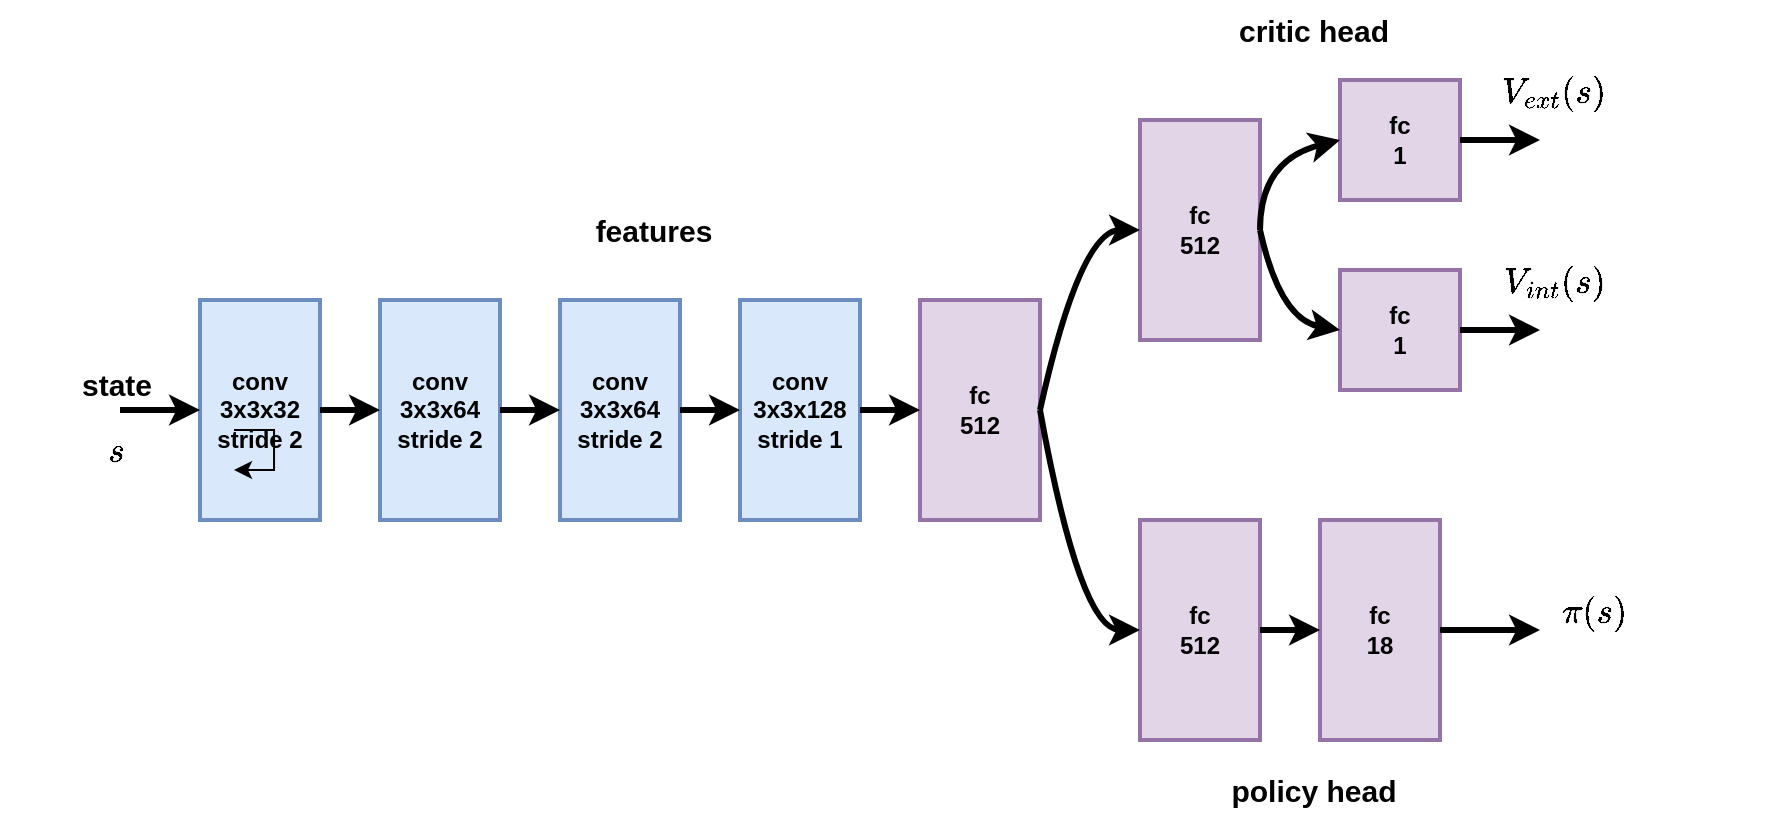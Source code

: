 <mxfile version="22.1.16" type="device" pages="2">
  <diagram name="Page-1" id="lJVukTyg0XK5Pb2PjHB-">
    <mxGraphModel dx="899" dy="718" grid="1" gridSize="10" guides="1" tooltips="1" connect="1" arrows="1" fold="1" page="1" pageScale="1" pageWidth="827" pageHeight="1169" math="0" shadow="0">
      <root>
        <mxCell id="0" />
        <mxCell id="1" parent="0" />
        <mxCell id="89LvK8UWfGial723eA9W-1" value="conv 3x3x32&lt;br&gt;stride 2" style="rounded=0;whiteSpace=wrap;html=1;labelBackgroundColor=none;strokeWidth=2;fillColor=#dae8fc;strokeColor=#6c8ebf;fontStyle=1;" vertex="1" parent="1">
          <mxGeometry x="250" y="220" width="60" height="110" as="geometry" />
        </mxCell>
        <mxCell id="89LvK8UWfGial723eA9W-2" value="" style="endArrow=classic;html=1;rounded=0;strokeWidth=3;entryX=0;entryY=0.5;entryDx=0;entryDy=0;" edge="1" parent="1" target="89LvK8UWfGial723eA9W-1">
          <mxGeometry width="50" height="50" relative="1" as="geometry">
            <mxPoint x="210" y="275" as="sourcePoint" />
            <mxPoint x="460" y="165" as="targetPoint" />
          </mxGeometry>
        </mxCell>
        <mxCell id="89LvK8UWfGial723eA9W-3" value="&lt;font style=&quot;font-size: 15px;&quot;&gt;state&lt;br&gt;$$s$$&lt;br&gt;&lt;/font&gt;" style="text;html=1;strokeColor=none;fillColor=none;align=center;verticalAlign=middle;whiteSpace=wrap;rounded=0;fontStyle=1;fontSize=15;" vertex="1" parent="1">
          <mxGeometry x="150" y="280" width="117.02" height="30" as="geometry" />
        </mxCell>
        <mxCell id="89LvK8UWfGial723eA9W-4" value="conv 3x3x64&lt;br&gt;stride 2" style="rounded=0;whiteSpace=wrap;html=1;labelBackgroundColor=none;strokeWidth=2;fillColor=#dae8fc;strokeColor=#6c8ebf;fontStyle=1;" vertex="1" parent="1">
          <mxGeometry x="340" y="220" width="60" height="110" as="geometry" />
        </mxCell>
        <mxCell id="89LvK8UWfGial723eA9W-5" value="" style="endArrow=classic;html=1;rounded=0;strokeWidth=3;entryX=0;entryY=0.5;entryDx=0;entryDy=0;" edge="1" parent="1" target="89LvK8UWfGial723eA9W-4">
          <mxGeometry width="50" height="50" relative="1" as="geometry">
            <mxPoint x="310" y="275" as="sourcePoint" />
            <mxPoint x="260" y="285" as="targetPoint" />
          </mxGeometry>
        </mxCell>
        <mxCell id="89LvK8UWfGial723eA9W-6" value="conv 3x3x64&lt;br&gt;stride 2" style="rounded=0;whiteSpace=wrap;html=1;labelBackgroundColor=none;strokeWidth=2;fillColor=#dae8fc;strokeColor=#6c8ebf;fontStyle=1;" vertex="1" parent="1">
          <mxGeometry x="430" y="220" width="60" height="110" as="geometry" />
        </mxCell>
        <mxCell id="89LvK8UWfGial723eA9W-7" value="" style="endArrow=classic;html=1;rounded=0;strokeWidth=3;entryX=0;entryY=0.5;entryDx=0;entryDy=0;exitX=1;exitY=0.5;exitDx=0;exitDy=0;" edge="1" parent="1" source="89LvK8UWfGial723eA9W-4" target="89LvK8UWfGial723eA9W-6">
          <mxGeometry width="50" height="50" relative="1" as="geometry">
            <mxPoint x="410" y="275" as="sourcePoint" />
            <mxPoint x="360" y="285" as="targetPoint" />
          </mxGeometry>
        </mxCell>
        <mxCell id="89LvK8UWfGial723eA9W-8" value="conv 3x3x128&lt;br&gt;stride 1" style="rounded=0;whiteSpace=wrap;html=1;labelBackgroundColor=none;strokeWidth=2;fillColor=#dae8fc;strokeColor=#6c8ebf;fontStyle=1;" vertex="1" parent="1">
          <mxGeometry x="520" y="220" width="60" height="110" as="geometry" />
        </mxCell>
        <mxCell id="89LvK8UWfGial723eA9W-9" value="" style="endArrow=classic;html=1;rounded=0;strokeWidth=3;entryX=0;entryY=0.5;entryDx=0;entryDy=0;exitX=1;exitY=0.5;exitDx=0;exitDy=0;" edge="1" parent="1" source="89LvK8UWfGial723eA9W-6" target="89LvK8UWfGial723eA9W-8">
          <mxGeometry width="50" height="50" relative="1" as="geometry">
            <mxPoint x="220" y="285" as="sourcePoint" />
            <mxPoint x="260" y="285" as="targetPoint" />
          </mxGeometry>
        </mxCell>
        <mxCell id="89LvK8UWfGial723eA9W-10" value="fc&lt;br&gt;512" style="rounded=0;whiteSpace=wrap;html=1;labelBackgroundColor=none;strokeWidth=2;fillColor=#e1d5e7;strokeColor=#9673a6;fontStyle=1;" vertex="1" parent="1">
          <mxGeometry x="610" y="220" width="60" height="110" as="geometry" />
        </mxCell>
        <mxCell id="89LvK8UWfGial723eA9W-11" value="" style="endArrow=classic;html=1;rounded=0;strokeWidth=3;entryX=0;entryY=0.5;entryDx=0;entryDy=0;exitX=1;exitY=0.5;exitDx=0;exitDy=0;" edge="1" parent="1" source="89LvK8UWfGial723eA9W-8" target="89LvK8UWfGial723eA9W-10">
          <mxGeometry width="50" height="50" relative="1" as="geometry">
            <mxPoint x="500" y="285" as="sourcePoint" />
            <mxPoint x="530" y="285" as="targetPoint" />
          </mxGeometry>
        </mxCell>
        <mxCell id="89LvK8UWfGial723eA9W-12" value="fc&lt;br&gt;512" style="rounded=0;whiteSpace=wrap;html=1;labelBackgroundColor=none;strokeWidth=2;fillColor=#e1d5e7;strokeColor=#9673a6;fontStyle=1;" vertex="1" parent="1">
          <mxGeometry x="720" y="130" width="60" height="110" as="geometry" />
        </mxCell>
        <mxCell id="89LvK8UWfGial723eA9W-13" value="fc&lt;br&gt;1" style="rounded=0;whiteSpace=wrap;html=1;labelBackgroundColor=none;strokeWidth=2;fillColor=#e1d5e7;strokeColor=#9673a6;fontStyle=1;" vertex="1" parent="1">
          <mxGeometry x="820" y="110" width="60" height="60" as="geometry" />
        </mxCell>
        <mxCell id="89LvK8UWfGial723eA9W-14" value="fc&lt;br&gt;1" style="rounded=0;whiteSpace=wrap;html=1;labelBackgroundColor=none;strokeWidth=2;fillColor=#e1d5e7;strokeColor=#9673a6;fontStyle=1;" vertex="1" parent="1">
          <mxGeometry x="820" y="205" width="60" height="60" as="geometry" />
        </mxCell>
        <mxCell id="89LvK8UWfGial723eA9W-15" value="fc&lt;br&gt;512" style="rounded=0;whiteSpace=wrap;html=1;labelBackgroundColor=none;strokeWidth=2;fillColor=#e1d5e7;strokeColor=#9673a6;fontStyle=1;" vertex="1" parent="1">
          <mxGeometry x="720" y="330" width="60" height="110" as="geometry" />
        </mxCell>
        <mxCell id="89LvK8UWfGial723eA9W-16" value="fc&lt;br&gt;18" style="rounded=0;whiteSpace=wrap;html=1;labelBackgroundColor=none;strokeWidth=2;fillColor=#e1d5e7;strokeColor=#9673a6;fontStyle=1;" vertex="1" parent="1">
          <mxGeometry x="810" y="330" width="60" height="110" as="geometry" />
        </mxCell>
        <mxCell id="89LvK8UWfGial723eA9W-17" value="" style="endArrow=classic;html=1;strokeWidth=3;entryX=0;entryY=0.5;entryDx=0;entryDy=0;exitX=1;exitY=0.5;exitDx=0;exitDy=0;curved=1;" edge="1" parent="1" source="89LvK8UWfGial723eA9W-10" target="89LvK8UWfGial723eA9W-12">
          <mxGeometry width="50" height="50" relative="1" as="geometry">
            <mxPoint x="590" y="285" as="sourcePoint" />
            <mxPoint x="620" y="285" as="targetPoint" />
            <Array as="points">
              <mxPoint x="690" y="185" />
            </Array>
          </mxGeometry>
        </mxCell>
        <mxCell id="89LvK8UWfGial723eA9W-18" value="" style="endArrow=classic;html=1;strokeWidth=3;entryX=0;entryY=0.5;entryDx=0;entryDy=0;exitX=1;exitY=0.5;exitDx=0;exitDy=0;curved=1;" edge="1" parent="1" source="89LvK8UWfGial723eA9W-10" target="89LvK8UWfGial723eA9W-15">
          <mxGeometry width="50" height="50" relative="1" as="geometry">
            <mxPoint x="680" y="285" as="sourcePoint" />
            <mxPoint x="730" y="195" as="targetPoint" />
            <Array as="points">
              <mxPoint x="690" y="385" />
            </Array>
          </mxGeometry>
        </mxCell>
        <mxCell id="89LvK8UWfGial723eA9W-19" value="" style="endArrow=classic;html=1;strokeWidth=3;entryX=0;entryY=0.5;entryDx=0;entryDy=0;exitX=1;exitY=0.5;exitDx=0;exitDy=0;curved=1;" edge="1" parent="1" source="89LvK8UWfGial723eA9W-12" target="89LvK8UWfGial723eA9W-13">
          <mxGeometry width="50" height="50" relative="1" as="geometry">
            <mxPoint x="680" y="285" as="sourcePoint" />
            <mxPoint x="730" y="195" as="targetPoint" />
            <Array as="points">
              <mxPoint x="780" y="150" />
            </Array>
          </mxGeometry>
        </mxCell>
        <mxCell id="89LvK8UWfGial723eA9W-20" value="" style="endArrow=classic;html=1;strokeWidth=3;entryX=0;entryY=0.5;entryDx=0;entryDy=0;exitX=1;exitY=0.5;exitDx=0;exitDy=0;curved=1;" edge="1" parent="1" source="89LvK8UWfGial723eA9W-12" target="89LvK8UWfGial723eA9W-14">
          <mxGeometry width="50" height="50" relative="1" as="geometry">
            <mxPoint x="790" y="195" as="sourcePoint" />
            <mxPoint x="820" y="115" as="targetPoint" />
            <Array as="points">
              <mxPoint x="790" y="230" />
            </Array>
          </mxGeometry>
        </mxCell>
        <mxCell id="89LvK8UWfGial723eA9W-21" value="" style="endArrow=classic;html=1;rounded=0;strokeWidth=3;entryX=0;entryY=0.5;entryDx=0;entryDy=0;exitX=1;exitY=0.5;exitDx=0;exitDy=0;" edge="1" parent="1" source="89LvK8UWfGial723eA9W-15" target="89LvK8UWfGial723eA9W-16">
          <mxGeometry width="50" height="50" relative="1" as="geometry">
            <mxPoint x="790" y="195" as="sourcePoint" />
            <mxPoint x="820" y="255" as="targetPoint" />
          </mxGeometry>
        </mxCell>
        <mxCell id="89LvK8UWfGial723eA9W-22" value="" style="endArrow=classic;html=1;rounded=0;strokeWidth=3;exitX=1;exitY=0.5;exitDx=0;exitDy=0;" edge="1" parent="1" source="89LvK8UWfGial723eA9W-16">
          <mxGeometry width="50" height="50" relative="1" as="geometry">
            <mxPoint x="930" y="395" as="sourcePoint" />
            <mxPoint x="920" y="385" as="targetPoint" />
          </mxGeometry>
        </mxCell>
        <mxCell id="89LvK8UWfGial723eA9W-23" value="" style="endArrow=classic;html=1;rounded=0;strokeWidth=3;exitX=1;exitY=0.5;exitDx=0;exitDy=0;" edge="1" parent="1" source="89LvK8UWfGial723eA9W-14">
          <mxGeometry width="50" height="50" relative="1" as="geometry">
            <mxPoint x="880" y="244.5" as="sourcePoint" />
            <mxPoint x="920" y="235" as="targetPoint" />
          </mxGeometry>
        </mxCell>
        <mxCell id="89LvK8UWfGial723eA9W-24" value="" style="endArrow=classic;html=1;rounded=0;strokeWidth=3;exitX=1;exitY=0.5;exitDx=0;exitDy=0;" edge="1" parent="1" source="89LvK8UWfGial723eA9W-13">
          <mxGeometry width="50" height="50" relative="1" as="geometry">
            <mxPoint x="890" y="105" as="sourcePoint" />
            <mxPoint x="920" y="140" as="targetPoint" />
          </mxGeometry>
        </mxCell>
        <mxCell id="89LvK8UWfGial723eA9W-25" value="&lt;font style=&quot;font-size: 15px;&quot;&gt;policy head&lt;/font&gt;" style="text;html=1;strokeColor=none;fillColor=none;align=center;verticalAlign=middle;whiteSpace=wrap;rounded=0;fontStyle=1;fontSize=15;" vertex="1" parent="1">
          <mxGeometry x="710" y="450" width="193.71" height="30" as="geometry" />
        </mxCell>
        <mxCell id="89LvK8UWfGial723eA9W-26" value="&lt;font style=&quot;font-size: 15px;&quot;&gt;critic head&lt;/font&gt;" style="text;html=1;strokeColor=none;fillColor=none;align=center;verticalAlign=middle;whiteSpace=wrap;rounded=0;fontStyle=1;fontSize=15;" vertex="1" parent="1">
          <mxGeometry x="710" y="70" width="193.71" height="30" as="geometry" />
        </mxCell>
        <mxCell id="89LvK8UWfGial723eA9W-27" value="&lt;font style=&quot;font-size: 15px;&quot;&gt;features&lt;/font&gt;" style="text;html=1;strokeColor=none;fillColor=none;align=center;verticalAlign=middle;whiteSpace=wrap;rounded=0;fontStyle=1;fontSize=15;" vertex="1" parent="1">
          <mxGeometry x="380" y="170" width="193.71" height="30" as="geometry" />
        </mxCell>
        <mxCell id="89LvK8UWfGial723eA9W-28" value="&lt;font style=&quot;font-size: 15px;&quot;&gt;$$V_{ext}(s)$$&lt;br&gt;&lt;/font&gt;" style="text;html=1;strokeColor=none;fillColor=none;align=center;verticalAlign=middle;whiteSpace=wrap;rounded=0;fontStyle=1;fontSize=15;" vertex="1" parent="1">
          <mxGeometry x="830" y="110" width="193.71" height="30" as="geometry" />
        </mxCell>
        <mxCell id="89LvK8UWfGial723eA9W-29" value="&lt;font style=&quot;font-size: 15px;&quot;&gt;$$V_{int}(s)$$&lt;br&gt;&lt;/font&gt;" style="text;html=1;strokeColor=none;fillColor=none;align=center;verticalAlign=middle;whiteSpace=wrap;rounded=0;fontStyle=1;fontSize=15;" vertex="1" parent="1">
          <mxGeometry x="830" y="205" width="193.71" height="30" as="geometry" />
        </mxCell>
        <mxCell id="89LvK8UWfGial723eA9W-30" value="&lt;font style=&quot;font-size: 15px;&quot;&gt;$$\pi(s)$$&lt;br&gt;&lt;/font&gt;" style="text;html=1;strokeColor=none;fillColor=none;align=center;verticalAlign=middle;whiteSpace=wrap;rounded=0;fontStyle=1;fontSize=15;" vertex="1" parent="1">
          <mxGeometry x="850" y="370" width="193.71" height="30" as="geometry" />
        </mxCell>
        <mxCell id="89LvK8UWfGial723eA9W-31" style="edgeStyle=orthogonalEdgeStyle;rounded=0;orthogonalLoop=1;jettySize=auto;html=1;" edge="1" parent="1" source="89LvK8UWfGial723eA9W-3" target="89LvK8UWfGial723eA9W-3">
          <mxGeometry relative="1" as="geometry" />
        </mxCell>
      </root>
    </mxGraphModel>
  </diagram>
  <diagram id="qraxjyhLZ3eQJlNCBTiS" name="overview">
    <mxGraphModel dx="719" dy="574" grid="1" gridSize="10" guides="1" tooltips="1" connect="1" arrows="1" fold="1" page="1" pageScale="1" pageWidth="827" pageHeight="1169" math="1" shadow="0">
      <root>
        <mxCell id="0" />
        <mxCell id="1" parent="0" />
        <mxCell id="jb4gUsXF-odL2sR2h5bg-1" value="cnn target" style="rounded=0;whiteSpace=wrap;html=1;labelBackgroundColor=none;strokeWidth=2;fillColor=#dae8fc;strokeColor=#6c8ebf;fontStyle=1;" vertex="1" parent="1">
          <mxGeometry x="240" y="210" width="120" height="60" as="geometry" />
        </mxCell>
        <mxCell id="1ey6BRKLM8kDrhtxhzpL-1" value="" style="endArrow=classic;html=1;rounded=0;strokeWidth=1;entryX=0;entryY=0.5;entryDx=0;entryDy=0;" edge="1" parent="1" target="jb4gUsXF-odL2sR2h5bg-1">
          <mxGeometry width="50" height="50" relative="1" as="geometry">
            <mxPoint x="200" y="240" as="sourcePoint" />
            <mxPoint x="340" y="275" as="targetPoint" />
          </mxGeometry>
        </mxCell>
        <mxCell id="1ey6BRKLM8kDrhtxhzpL-2" value="rnn target" style="rounded=0;whiteSpace=wrap;html=1;labelBackgroundColor=none;strokeWidth=2;fillColor=#e1d5e7;strokeColor=#9673a6;fontStyle=1;" vertex="1" parent="1">
          <mxGeometry x="480" y="210" width="80" height="60" as="geometry" />
        </mxCell>
        <mxCell id="1ey6BRKLM8kDrhtxhzpL-3" value="" style="endArrow=classic;html=1;rounded=0;strokeWidth=1;entryX=0;entryY=0.5;entryDx=0;entryDy=0;exitX=1;exitY=0.5;exitDx=0;exitDy=0;" edge="1" parent="1" source="jb4gUsXF-odL2sR2h5bg-1" target="1ey6BRKLM8kDrhtxhzpL-2">
          <mxGeometry width="50" height="50" relative="1" as="geometry">
            <mxPoint x="210" y="250" as="sourcePoint" />
            <mxPoint x="250" y="250" as="targetPoint" />
          </mxGeometry>
        </mxCell>
        <mxCell id="1ey6BRKLM8kDrhtxhzpL-4" value="rnn target" style="rounded=0;whiteSpace=wrap;html=1;labelBackgroundColor=none;strokeWidth=2;fillColor=#e1d5e7;strokeColor=#9673a6;fontStyle=1;" vertex="1" parent="1">
          <mxGeometry x="480" y="300" width="80" height="60" as="geometry" />
        </mxCell>
        <mxCell id="1ey6BRKLM8kDrhtxhzpL-5" value="" style="endArrow=classic;html=1;rounded=0;entryX=0.5;entryY=1;entryDx=0;entryDy=0;exitX=0.5;exitY=0;exitDx=0;exitDy=0;" edge="1" parent="1" source="1ey6BRKLM8kDrhtxhzpL-4" target="1ey6BRKLM8kDrhtxhzpL-2">
          <mxGeometry width="50" height="50" relative="1" as="geometry">
            <mxPoint x="350" y="360" as="sourcePoint" />
            <mxPoint x="400" y="310" as="targetPoint" />
          </mxGeometry>
        </mxCell>
        <mxCell id="1ey6BRKLM8kDrhtxhzpL-6" value="rnn target" style="rounded=0;whiteSpace=wrap;html=1;labelBackgroundColor=none;strokeWidth=2;fillColor=#e1d5e7;strokeColor=#9673a6;fontStyle=1;" vertex="1" parent="1">
          <mxGeometry x="480" y="120" width="80" height="60" as="geometry" />
        </mxCell>
        <mxCell id="1ey6BRKLM8kDrhtxhzpL-7" value="" style="endArrow=classic;html=1;rounded=0;entryX=0.5;entryY=1;entryDx=0;entryDy=0;exitX=0.5;exitY=0;exitDx=0;exitDy=0;" edge="1" parent="1" source="1ey6BRKLM8kDrhtxhzpL-2" target="1ey6BRKLM8kDrhtxhzpL-6">
          <mxGeometry width="50" height="50" relative="1" as="geometry">
            <mxPoint x="380" y="370" as="sourcePoint" />
            <mxPoint x="430" y="320" as="targetPoint" />
          </mxGeometry>
        </mxCell>
        <mxCell id="1ey6BRKLM8kDrhtxhzpL-8" value="$$h^T(n)$$" style="text;html=1;strokeColor=none;fillColor=none;align=center;verticalAlign=middle;whiteSpace=wrap;rounded=0;" vertex="1" parent="1">
          <mxGeometry x="520" y="270" width="60" height="30" as="geometry" />
        </mxCell>
        <mxCell id="1ey6BRKLM8kDrhtxhzpL-9" value="$$h^T(n+1)$$" style="text;html=1;strokeColor=none;fillColor=none;align=center;verticalAlign=middle;whiteSpace=wrap;rounded=0;" vertex="1" parent="1">
          <mxGeometry x="530" y="180" width="60" height="30" as="geometry" />
        </mxCell>
        <mxCell id="1ey6BRKLM8kDrhtxhzpL-10" value="$$z^T(n)$$" style="text;html=1;strokeColor=none;fillColor=none;align=center;verticalAlign=middle;whiteSpace=wrap;rounded=0;" vertex="1" parent="1">
          <mxGeometry x="360" y="210" width="60" height="30" as="geometry" />
        </mxCell>
        <mxCell id="1ey6BRKLM8kDrhtxhzpL-11" value="$$s(n)$$" style="text;html=1;strokeColor=none;fillColor=none;align=center;verticalAlign=middle;whiteSpace=wrap;rounded=0;" vertex="1" parent="1">
          <mxGeometry x="170" y="210" width="60" height="30" as="geometry" />
        </mxCell>
        <mxCell id="1ey6BRKLM8kDrhtxhzpL-12" value="fc" style="rounded=0;whiteSpace=wrap;html=1;labelBackgroundColor=none;strokeWidth=2;fillColor=#dae8fc;strokeColor=#6c8ebf;fontStyle=1;" vertex="1" parent="1">
          <mxGeometry x="600" y="210" width="40" height="60" as="geometry" />
        </mxCell>
        <mxCell id="1ey6BRKLM8kDrhtxhzpL-13" value="" style="endArrow=classic;html=1;rounded=0;entryX=0;entryY=0.5;entryDx=0;entryDy=0;exitX=1;exitY=0.5;exitDx=0;exitDy=0;" edge="1" parent="1" source="1ey6BRKLM8kDrhtxhzpL-2" target="1ey6BRKLM8kDrhtxhzpL-12">
          <mxGeometry width="50" height="50" relative="1" as="geometry">
            <mxPoint x="620" y="320" as="sourcePoint" />
            <mxPoint x="670" y="270" as="targetPoint" />
          </mxGeometry>
        </mxCell>
        <mxCell id="1ey6BRKLM8kDrhtxhzpL-14" value="..." style="text;html=1;strokeColor=none;fillColor=none;align=center;verticalAlign=middle;whiteSpace=wrap;rounded=0;fontStyle=1;fontSize=15;" vertex="1" parent="1">
          <mxGeometry x="490" y="360" width="60" height="30" as="geometry" />
        </mxCell>
        <mxCell id="1ey6BRKLM8kDrhtxhzpL-16" value="" style="endArrow=classic;html=1;rounded=0;exitX=1;exitY=0.5;exitDx=0;exitDy=0;" edge="1" parent="1" source="1ey6BRKLM8kDrhtxhzpL-12">
          <mxGeometry width="50" height="50" relative="1" as="geometry">
            <mxPoint x="570" y="250" as="sourcePoint" />
            <mxPoint x="680" y="240" as="targetPoint" />
          </mxGeometry>
        </mxCell>
        <mxCell id="1ey6BRKLM8kDrhtxhzpL-17" value="$$w^T(n)$$" style="text;html=1;strokeColor=none;fillColor=none;align=center;verticalAlign=middle;whiteSpace=wrap;rounded=0;" vertex="1" parent="1">
          <mxGeometry x="640" y="210" width="60" height="30" as="geometry" />
        </mxCell>
        <mxCell id="1ey6BRKLM8kDrhtxhzpL-37" value="fc" style="rounded=0;whiteSpace=wrap;html=1;labelBackgroundColor=none;strokeWidth=2;fillColor=#dae8fc;strokeColor=#6c8ebf;fontStyle=1;" vertex="1" parent="1">
          <mxGeometry x="600" y="300" width="40" height="60" as="geometry" />
        </mxCell>
        <mxCell id="1ey6BRKLM8kDrhtxhzpL-38" value="" style="endArrow=classic;html=1;rounded=0;exitX=1;exitY=0.5;exitDx=0;exitDy=0;" edge="1" parent="1" source="1ey6BRKLM8kDrhtxhzpL-37">
          <mxGeometry width="50" height="50" relative="1" as="geometry">
            <mxPoint x="570" y="340" as="sourcePoint" />
            <mxPoint x="680" y="330" as="targetPoint" />
          </mxGeometry>
        </mxCell>
        <mxCell id="1ey6BRKLM8kDrhtxhzpL-39" value="$$w^T(n-1)$$" style="text;html=1;strokeColor=none;fillColor=none;align=center;verticalAlign=middle;whiteSpace=wrap;rounded=0;" vertex="1" parent="1">
          <mxGeometry x="650" y="300" width="60" height="30" as="geometry" />
        </mxCell>
        <mxCell id="1ey6BRKLM8kDrhtxhzpL-40" value="fc" style="rounded=0;whiteSpace=wrap;html=1;labelBackgroundColor=none;strokeWidth=2;fillColor=#dae8fc;strokeColor=#6c8ebf;fontStyle=1;" vertex="1" parent="1">
          <mxGeometry x="600" y="120" width="40" height="60" as="geometry" />
        </mxCell>
        <mxCell id="1ey6BRKLM8kDrhtxhzpL-41" value="" style="endArrow=classic;html=1;rounded=0;exitX=1;exitY=0.5;exitDx=0;exitDy=0;" edge="1" parent="1" source="1ey6BRKLM8kDrhtxhzpL-40">
          <mxGeometry width="50" height="50" relative="1" as="geometry">
            <mxPoint x="570" y="160" as="sourcePoint" />
            <mxPoint x="680" y="150" as="targetPoint" />
          </mxGeometry>
        </mxCell>
        <mxCell id="1ey6BRKLM8kDrhtxhzpL-42" value="$$w^T(n+1)$$" style="text;html=1;strokeColor=none;fillColor=none;align=center;verticalAlign=middle;whiteSpace=wrap;rounded=0;" vertex="1" parent="1">
          <mxGeometry x="650" y="120" width="60" height="30" as="geometry" />
        </mxCell>
        <mxCell id="1ey6BRKLM8kDrhtxhzpL-45" value="" style="endArrow=classic;html=1;rounded=0;exitX=1;exitY=0.5;exitDx=0;exitDy=0;entryX=0;entryY=0.5;entryDx=0;entryDy=0;" edge="1" parent="1" source="1ey6BRKLM8kDrhtxhzpL-4" target="1ey6BRKLM8kDrhtxhzpL-37">
          <mxGeometry width="50" height="50" relative="1" as="geometry">
            <mxPoint x="580" y="320" as="sourcePoint" />
            <mxPoint x="630" y="270" as="targetPoint" />
          </mxGeometry>
        </mxCell>
        <mxCell id="1ey6BRKLM8kDrhtxhzpL-46" value="" style="endArrow=classic;html=1;rounded=0;entryX=0;entryY=0.5;entryDx=0;entryDy=0;exitX=1;exitY=0.5;exitDx=0;exitDy=0;" edge="1" parent="1" source="1ey6BRKLM8kDrhtxhzpL-6" target="1ey6BRKLM8kDrhtxhzpL-40">
          <mxGeometry width="50" height="50" relative="1" as="geometry">
            <mxPoint x="560" y="170" as="sourcePoint" />
            <mxPoint x="610" y="120" as="targetPoint" />
          </mxGeometry>
        </mxCell>
        <mxCell id="1ey6BRKLM8kDrhtxhzpL-47" value="spatial self supervised loss" style="rounded=0;whiteSpace=wrap;html=1;labelBackgroundColor=none;strokeWidth=2;fillColor=#9999FF;strokeColor=#9673a6;fontStyle=1;" vertex="1" parent="1">
          <mxGeometry x="355" y="30" width="130" height="50" as="geometry" />
        </mxCell>
        <mxCell id="1ey6BRKLM8kDrhtxhzpL-48" value="" style="endArrow=classic;html=1;rounded=1;curved=0;exitX=1;exitY=0.5;exitDx=0;exitDy=0;entryX=0.5;entryY=1;entryDx=0;entryDy=0;" edge="1" parent="1" source="jb4gUsXF-odL2sR2h5bg-1" target="1ey6BRKLM8kDrhtxhzpL-47">
          <mxGeometry width="50" height="50" relative="1" as="geometry">
            <mxPoint x="330" y="390" as="sourcePoint" />
            <mxPoint x="420" y="80" as="targetPoint" />
            <Array as="points">
              <mxPoint x="420" y="240" />
            </Array>
          </mxGeometry>
        </mxCell>
        <mxCell id="1ey6BRKLM8kDrhtxhzpL-49" value="temporal self supervised loss" style="rounded=0;whiteSpace=wrap;html=1;labelBackgroundColor=none;strokeWidth=2;fillColor=#9999FF;strokeColor=#9673a6;fontStyle=1;" vertex="1" parent="1">
          <mxGeometry x="680" y="30" width="130" height="50" as="geometry" />
        </mxCell>
        <mxCell id="1ey6BRKLM8kDrhtxhzpL-50" value="" style="endArrow=classic;html=1;rounded=1;curved=0;exitX=0;exitY=1;exitDx=0;exitDy=0;entryX=0.5;entryY=1;entryDx=0;entryDy=0;" edge="1" parent="1" source="1ey6BRKLM8kDrhtxhzpL-17" target="1ey6BRKLM8kDrhtxhzpL-49">
          <mxGeometry width="50" height="50" relative="1" as="geometry">
            <mxPoint x="760" y="250" as="sourcePoint" />
            <mxPoint x="745" y="80" as="targetPoint" />
            <Array as="points">
              <mxPoint x="745" y="240" />
            </Array>
          </mxGeometry>
        </mxCell>
        <mxCell id="1ey6BRKLM8kDrhtxhzpL-51" value="" style="endArrow=classic;html=1;rounded=1;exitX=1;exitY=0.5;exitDx=0;exitDy=0;curved=0;entryX=0.5;entryY=1;entryDx=0;entryDy=0;" edge="1" parent="1" source="1ey6BRKLM8kDrhtxhzpL-37" target="1ey6BRKLM8kDrhtxhzpL-49">
          <mxGeometry width="50" height="50" relative="1" as="geometry">
            <mxPoint x="760" y="260" as="sourcePoint" />
            <mxPoint x="800" y="100" as="targetPoint" />
            <Array as="points">
              <mxPoint x="745" y="330" />
            </Array>
          </mxGeometry>
        </mxCell>
        <mxCell id="1ey6BRKLM8kDrhtxhzpL-52" value="" style="endArrow=classic;html=1;rounded=1;exitX=1;exitY=0.5;exitDx=0;exitDy=0;curved=0;entryX=0.5;entryY=1;entryDx=0;entryDy=0;" edge="1" parent="1" source="1ey6BRKLM8kDrhtxhzpL-40" target="1ey6BRKLM8kDrhtxhzpL-49">
          <mxGeometry width="50" height="50" relative="1" as="geometry">
            <mxPoint x="730" y="160" as="sourcePoint" />
            <mxPoint x="790" y="110" as="targetPoint" />
            <Array as="points">
              <mxPoint x="745" y="150" />
            </Array>
          </mxGeometry>
        </mxCell>
        <mxCell id="1ey6BRKLM8kDrhtxhzpL-54" value="cnn predictor" style="rounded=0;whiteSpace=wrap;html=1;labelBackgroundColor=none;strokeWidth=2;fillColor=#dae8fc;strokeColor=#6c8ebf;fontStyle=1;" vertex="1" parent="1">
          <mxGeometry x="240" y="620" width="120" height="60" as="geometry" />
        </mxCell>
        <mxCell id="1ey6BRKLM8kDrhtxhzpL-55" value="" style="endArrow=classic;html=1;rounded=0;strokeWidth=1;entryX=0;entryY=0.5;entryDx=0;entryDy=0;" edge="1" parent="1" target="1ey6BRKLM8kDrhtxhzpL-54">
          <mxGeometry width="50" height="50" relative="1" as="geometry">
            <mxPoint x="200" y="650" as="sourcePoint" />
            <mxPoint x="340" y="685" as="targetPoint" />
          </mxGeometry>
        </mxCell>
        <mxCell id="1ey6BRKLM8kDrhtxhzpL-56" value="rnn predictor" style="rounded=0;whiteSpace=wrap;html=1;labelBackgroundColor=none;strokeWidth=2;fillColor=#e1d5e7;strokeColor=#9673a6;fontStyle=1;" vertex="1" parent="1">
          <mxGeometry x="480" y="620" width="80" height="60" as="geometry" />
        </mxCell>
        <mxCell id="1ey6BRKLM8kDrhtxhzpL-57" value="" style="endArrow=classic;html=1;rounded=0;strokeWidth=1;entryX=0;entryY=0.5;entryDx=0;entryDy=0;exitX=1;exitY=0.5;exitDx=0;exitDy=0;" edge="1" parent="1" source="1ey6BRKLM8kDrhtxhzpL-54" target="1ey6BRKLM8kDrhtxhzpL-56">
          <mxGeometry width="50" height="50" relative="1" as="geometry">
            <mxPoint x="210" y="660" as="sourcePoint" />
            <mxPoint x="250" y="660" as="targetPoint" />
          </mxGeometry>
        </mxCell>
        <mxCell id="1ey6BRKLM8kDrhtxhzpL-58" value="rnn predictor" style="rounded=0;whiteSpace=wrap;html=1;labelBackgroundColor=none;strokeWidth=2;fillColor=#e1d5e7;strokeColor=#9673a6;fontStyle=1;" vertex="1" parent="1">
          <mxGeometry x="480" y="710" width="80" height="60" as="geometry" />
        </mxCell>
        <mxCell id="1ey6BRKLM8kDrhtxhzpL-59" value="" style="endArrow=classic;html=1;rounded=0;entryX=0.5;entryY=1;entryDx=0;entryDy=0;exitX=0.5;exitY=0;exitDx=0;exitDy=0;" edge="1" parent="1" source="1ey6BRKLM8kDrhtxhzpL-58" target="1ey6BRKLM8kDrhtxhzpL-56">
          <mxGeometry width="50" height="50" relative="1" as="geometry">
            <mxPoint x="350" y="770" as="sourcePoint" />
            <mxPoint x="400" y="720" as="targetPoint" />
          </mxGeometry>
        </mxCell>
        <mxCell id="1ey6BRKLM8kDrhtxhzpL-60" value="rnn predictor" style="rounded=0;whiteSpace=wrap;html=1;labelBackgroundColor=none;strokeWidth=2;fillColor=#e1d5e7;strokeColor=#9673a6;fontStyle=1;" vertex="1" parent="1">
          <mxGeometry x="480" y="530" width="80" height="60" as="geometry" />
        </mxCell>
        <mxCell id="1ey6BRKLM8kDrhtxhzpL-61" value="" style="endArrow=classic;html=1;rounded=0;entryX=0.5;entryY=1;entryDx=0;entryDy=0;exitX=0.5;exitY=0;exitDx=0;exitDy=0;" edge="1" parent="1" source="1ey6BRKLM8kDrhtxhzpL-56" target="1ey6BRKLM8kDrhtxhzpL-60">
          <mxGeometry width="50" height="50" relative="1" as="geometry">
            <mxPoint x="380" y="780" as="sourcePoint" />
            <mxPoint x="430" y="730" as="targetPoint" />
          </mxGeometry>
        </mxCell>
        <mxCell id="1ey6BRKLM8kDrhtxhzpL-62" value="$$h^P(n)$$" style="text;html=1;strokeColor=none;fillColor=none;align=center;verticalAlign=middle;whiteSpace=wrap;rounded=0;" vertex="1" parent="1">
          <mxGeometry x="520" y="680" width="60" height="30" as="geometry" />
        </mxCell>
        <mxCell id="1ey6BRKLM8kDrhtxhzpL-63" value="$$h^P(n+1)$$" style="text;html=1;strokeColor=none;fillColor=none;align=center;verticalAlign=middle;whiteSpace=wrap;rounded=0;" vertex="1" parent="1">
          <mxGeometry x="530" y="590" width="60" height="30" as="geometry" />
        </mxCell>
        <mxCell id="1ey6BRKLM8kDrhtxhzpL-64" value="$$z^P(n)$$" style="text;html=1;strokeColor=none;fillColor=none;align=center;verticalAlign=middle;whiteSpace=wrap;rounded=0;" vertex="1" parent="1">
          <mxGeometry x="360" y="620" width="60" height="30" as="geometry" />
        </mxCell>
        <mxCell id="1ey6BRKLM8kDrhtxhzpL-65" value="fc" style="rounded=0;whiteSpace=wrap;html=1;labelBackgroundColor=none;strokeWidth=2;fillColor=#dae8fc;strokeColor=#6c8ebf;fontStyle=1;" vertex="1" parent="1">
          <mxGeometry x="600" y="620" width="40" height="60" as="geometry" />
        </mxCell>
        <mxCell id="1ey6BRKLM8kDrhtxhzpL-66" value="" style="endArrow=classic;html=1;rounded=0;entryX=0;entryY=0.5;entryDx=0;entryDy=0;exitX=1;exitY=0.5;exitDx=0;exitDy=0;" edge="1" parent="1" source="1ey6BRKLM8kDrhtxhzpL-56" target="1ey6BRKLM8kDrhtxhzpL-65">
          <mxGeometry width="50" height="50" relative="1" as="geometry">
            <mxPoint x="620" y="730" as="sourcePoint" />
            <mxPoint x="670" y="680" as="targetPoint" />
          </mxGeometry>
        </mxCell>
        <mxCell id="1ey6BRKLM8kDrhtxhzpL-68" value="" style="endArrow=classic;html=1;rounded=0;exitX=1;exitY=0.5;exitDx=0;exitDy=0;" edge="1" parent="1" source="1ey6BRKLM8kDrhtxhzpL-65">
          <mxGeometry width="50" height="50" relative="1" as="geometry">
            <mxPoint x="570" y="660" as="sourcePoint" />
            <mxPoint x="680" y="650" as="targetPoint" />
          </mxGeometry>
        </mxCell>
        <mxCell id="1ey6BRKLM8kDrhtxhzpL-69" value="$$w^P(n)$$" style="text;html=1;strokeColor=none;fillColor=none;align=center;verticalAlign=middle;whiteSpace=wrap;rounded=0;" vertex="1" parent="1">
          <mxGeometry x="640" y="620" width="60" height="30" as="geometry" />
        </mxCell>
        <mxCell id="1ey6BRKLM8kDrhtxhzpL-70" value="fc" style="rounded=0;whiteSpace=wrap;html=1;labelBackgroundColor=none;strokeWidth=2;fillColor=#dae8fc;strokeColor=#6c8ebf;fontStyle=1;" vertex="1" parent="1">
          <mxGeometry x="600" y="710" width="40" height="60" as="geometry" />
        </mxCell>
        <mxCell id="1ey6BRKLM8kDrhtxhzpL-71" value="" style="endArrow=classic;html=1;rounded=0;exitX=1;exitY=0.5;exitDx=0;exitDy=0;" edge="1" parent="1" source="1ey6BRKLM8kDrhtxhzpL-70">
          <mxGeometry width="50" height="50" relative="1" as="geometry">
            <mxPoint x="570" y="750" as="sourcePoint" />
            <mxPoint x="680" y="740" as="targetPoint" />
          </mxGeometry>
        </mxCell>
        <mxCell id="1ey6BRKLM8kDrhtxhzpL-72" value="$$w^P(n-1)$$" style="text;html=1;strokeColor=none;fillColor=none;align=center;verticalAlign=middle;whiteSpace=wrap;rounded=0;" vertex="1" parent="1">
          <mxGeometry x="650" y="710" width="60" height="30" as="geometry" />
        </mxCell>
        <mxCell id="1ey6BRKLM8kDrhtxhzpL-73" value="fc" style="rounded=0;whiteSpace=wrap;html=1;labelBackgroundColor=none;strokeWidth=2;fillColor=#dae8fc;strokeColor=#6c8ebf;fontStyle=1;" vertex="1" parent="1">
          <mxGeometry x="600" y="530" width="40" height="60" as="geometry" />
        </mxCell>
        <mxCell id="1ey6BRKLM8kDrhtxhzpL-74" value="" style="endArrow=classic;html=1;rounded=0;exitX=1;exitY=0.5;exitDx=0;exitDy=0;" edge="1" parent="1" source="1ey6BRKLM8kDrhtxhzpL-73">
          <mxGeometry width="50" height="50" relative="1" as="geometry">
            <mxPoint x="570" y="570" as="sourcePoint" />
            <mxPoint x="680" y="560" as="targetPoint" />
          </mxGeometry>
        </mxCell>
        <mxCell id="1ey6BRKLM8kDrhtxhzpL-75" value="$$w^P(n+1)$$" style="text;html=1;strokeColor=none;fillColor=none;align=center;verticalAlign=middle;whiteSpace=wrap;rounded=0;" vertex="1" parent="1">
          <mxGeometry x="650" y="530" width="60" height="30" as="geometry" />
        </mxCell>
        <mxCell id="1ey6BRKLM8kDrhtxhzpL-77" value="" style="endArrow=classic;html=1;rounded=0;exitX=1;exitY=0.5;exitDx=0;exitDy=0;entryX=0;entryY=0.5;entryDx=0;entryDy=0;" edge="1" parent="1" source="1ey6BRKLM8kDrhtxhzpL-58" target="1ey6BRKLM8kDrhtxhzpL-70">
          <mxGeometry width="50" height="50" relative="1" as="geometry">
            <mxPoint x="580" y="730" as="sourcePoint" />
            <mxPoint x="630" y="680" as="targetPoint" />
          </mxGeometry>
        </mxCell>
        <mxCell id="1ey6BRKLM8kDrhtxhzpL-78" value="" style="endArrow=classic;html=1;rounded=0;entryX=0;entryY=0.5;entryDx=0;entryDy=0;exitX=1;exitY=0.5;exitDx=0;exitDy=0;" edge="1" parent="1" source="1ey6BRKLM8kDrhtxhzpL-60" target="1ey6BRKLM8kDrhtxhzpL-73">
          <mxGeometry width="50" height="50" relative="1" as="geometry">
            <mxPoint x="560" y="580" as="sourcePoint" />
            <mxPoint x="610" y="530" as="targetPoint" />
          </mxGeometry>
        </mxCell>
        <mxCell id="1ey6BRKLM8kDrhtxhzpL-79" value="spatial distillation loss" style="rounded=0;whiteSpace=wrap;html=1;labelBackgroundColor=none;strokeWidth=2;fillColor=#66B2FF;strokeColor=#007FFF;fontStyle=1;" vertex="1" parent="1">
          <mxGeometry x="355" y="400" width="130" height="50" as="geometry" />
        </mxCell>
        <mxCell id="1ey6BRKLM8kDrhtxhzpL-80" value="temporal distillation loss" style="rounded=0;whiteSpace=wrap;html=1;labelBackgroundColor=none;strokeWidth=2;fillColor=#66B2FF;strokeColor=#007FFF;fontStyle=1;" vertex="1" parent="1">
          <mxGeometry x="680" y="400" width="130" height="50" as="geometry" />
        </mxCell>
        <mxCell id="1ey6BRKLM8kDrhtxhzpL-81" value="" style="endArrow=classic;html=1;rounded=1;entryX=0.5;entryY=1;entryDx=0;entryDy=0;exitX=1;exitY=0.5;exitDx=0;exitDy=0;curved=0;" edge="1" parent="1" source="1ey6BRKLM8kDrhtxhzpL-54" target="1ey6BRKLM8kDrhtxhzpL-79">
          <mxGeometry width="50" height="50" relative="1" as="geometry">
            <mxPoint x="250" y="580" as="sourcePoint" />
            <mxPoint x="300" y="530" as="targetPoint" />
            <Array as="points">
              <mxPoint x="420" y="650" />
            </Array>
          </mxGeometry>
        </mxCell>
        <mxCell id="1ey6BRKLM8kDrhtxhzpL-82" value="" style="endArrow=classic;html=1;rounded=1;entryX=0.5;entryY=0;entryDx=0;entryDy=0;exitX=1;exitY=0.5;exitDx=0;exitDy=0;curved=0;" edge="1" parent="1" source="jb4gUsXF-odL2sR2h5bg-1" target="1ey6BRKLM8kDrhtxhzpL-79">
          <mxGeometry width="50" height="50" relative="1" as="geometry">
            <mxPoint x="250" y="420" as="sourcePoint" />
            <mxPoint x="300" y="370" as="targetPoint" />
            <Array as="points">
              <mxPoint x="420" y="240" />
            </Array>
          </mxGeometry>
        </mxCell>
        <mxCell id="1ey6BRKLM8kDrhtxhzpL-83" value="$$s(n)$$" style="text;html=1;strokeColor=none;fillColor=none;align=center;verticalAlign=middle;whiteSpace=wrap;rounded=0;" vertex="1" parent="1">
          <mxGeometry x="170" y="620" width="60" height="30" as="geometry" />
        </mxCell>
        <mxCell id="1ey6BRKLM8kDrhtxhzpL-84" value="" style="endArrow=classic;html=1;rounded=1;entryX=0.5;entryY=1;entryDx=0;entryDy=0;exitX=0;exitY=1;exitDx=0;exitDy=0;curved=0;" edge="1" parent="1" source="1ey6BRKLM8kDrhtxhzpL-75" target="1ey6BRKLM8kDrhtxhzpL-80">
          <mxGeometry width="50" height="50" relative="1" as="geometry">
            <mxPoint x="770" y="600" as="sourcePoint" />
            <mxPoint x="820" y="550" as="targetPoint" />
            <Array as="points">
              <mxPoint x="745" y="560" />
            </Array>
          </mxGeometry>
        </mxCell>
        <mxCell id="1ey6BRKLM8kDrhtxhzpL-85" value="" style="endArrow=classic;html=1;rounded=1;exitX=0;exitY=1;exitDx=0;exitDy=0;entryX=0.5;entryY=0;entryDx=0;entryDy=0;curved=0;" edge="1" parent="1" source="1ey6BRKLM8kDrhtxhzpL-39" target="1ey6BRKLM8kDrhtxhzpL-80">
          <mxGeometry width="50" height="50" relative="1" as="geometry">
            <mxPoint x="750" y="360" as="sourcePoint" />
            <mxPoint x="800" y="310" as="targetPoint" />
            <Array as="points">
              <mxPoint x="745" y="330" />
            </Array>
          </mxGeometry>
        </mxCell>
        <mxCell id="1ey6BRKLM8kDrhtxhzpL-86" value="" style="endArrow=classic;html=1;rounded=1;entryX=0.5;entryY=1;entryDx=0;entryDy=0;exitX=0;exitY=1;exitDx=0;exitDy=0;curved=0;" edge="1" parent="1" source="1ey6BRKLM8kDrhtxhzpL-69" target="1ey6BRKLM8kDrhtxhzpL-80">
          <mxGeometry width="50" height="50" relative="1" as="geometry">
            <mxPoint x="280" y="540" as="sourcePoint" />
            <mxPoint x="330" y="490" as="targetPoint" />
            <Array as="points">
              <mxPoint x="745" y="650" />
            </Array>
          </mxGeometry>
        </mxCell>
        <mxCell id="1ey6BRKLM8kDrhtxhzpL-87" value="" style="endArrow=classic;html=1;rounded=1;entryX=0.5;entryY=1;entryDx=0;entryDy=0;exitX=0;exitY=1;exitDx=0;exitDy=0;curved=0;" edge="1" parent="1" source="1ey6BRKLM8kDrhtxhzpL-72" target="1ey6BRKLM8kDrhtxhzpL-80">
          <mxGeometry width="50" height="50" relative="1" as="geometry">
            <mxPoint x="770" y="670" as="sourcePoint" />
            <mxPoint x="820" y="620" as="targetPoint" />
            <Array as="points">
              <mxPoint x="745" y="740" />
            </Array>
          </mxGeometry>
        </mxCell>
        <mxCell id="1ey6BRKLM8kDrhtxhzpL-88" value="..." style="text;html=1;strokeColor=none;fillColor=none;align=center;verticalAlign=middle;whiteSpace=wrap;rounded=0;fontStyle=1;fontSize=15;" vertex="1" parent="1">
          <mxGeometry x="590" y="360" width="60" height="30" as="geometry" />
        </mxCell>
        <mxCell id="1ey6BRKLM8kDrhtxhzpL-89" value="..." style="text;html=1;strokeColor=none;fillColor=none;align=center;verticalAlign=middle;whiteSpace=wrap;rounded=0;fontStyle=1;fontSize=15;" vertex="1" parent="1">
          <mxGeometry x="490" y="80" width="60" height="30" as="geometry" />
        </mxCell>
        <mxCell id="1ey6BRKLM8kDrhtxhzpL-90" value="..." style="text;html=1;strokeColor=none;fillColor=none;align=center;verticalAlign=middle;whiteSpace=wrap;rounded=0;fontStyle=1;fontSize=15;" vertex="1" parent="1">
          <mxGeometry x="590" y="80" width="60" height="30" as="geometry" />
        </mxCell>
        <mxCell id="1ey6BRKLM8kDrhtxhzpL-91" value="..." style="text;html=1;strokeColor=none;fillColor=none;align=center;verticalAlign=middle;whiteSpace=wrap;rounded=0;fontStyle=1;fontSize=15;" vertex="1" parent="1">
          <mxGeometry x="490" y="490" width="60" height="30" as="geometry" />
        </mxCell>
        <mxCell id="1ey6BRKLM8kDrhtxhzpL-92" value="..." style="text;html=1;strokeColor=none;fillColor=none;align=center;verticalAlign=middle;whiteSpace=wrap;rounded=0;fontStyle=1;fontSize=15;" vertex="1" parent="1">
          <mxGeometry x="590" y="490" width="60" height="30" as="geometry" />
        </mxCell>
        <mxCell id="1ey6BRKLM8kDrhtxhzpL-93" value="..." style="text;html=1;strokeColor=none;fillColor=none;align=center;verticalAlign=middle;whiteSpace=wrap;rounded=0;fontStyle=1;fontSize=15;" vertex="1" parent="1">
          <mxGeometry x="490" y="780" width="60" height="30" as="geometry" />
        </mxCell>
        <mxCell id="1ey6BRKLM8kDrhtxhzpL-95" value="..." style="text;html=1;strokeColor=none;fillColor=none;align=center;verticalAlign=middle;whiteSpace=wrap;rounded=0;fontStyle=1;fontSize=15;" vertex="1" parent="1">
          <mxGeometry x="580" y="780" width="60" height="30" as="geometry" />
        </mxCell>
      </root>
    </mxGraphModel>
  </diagram>
</mxfile>
